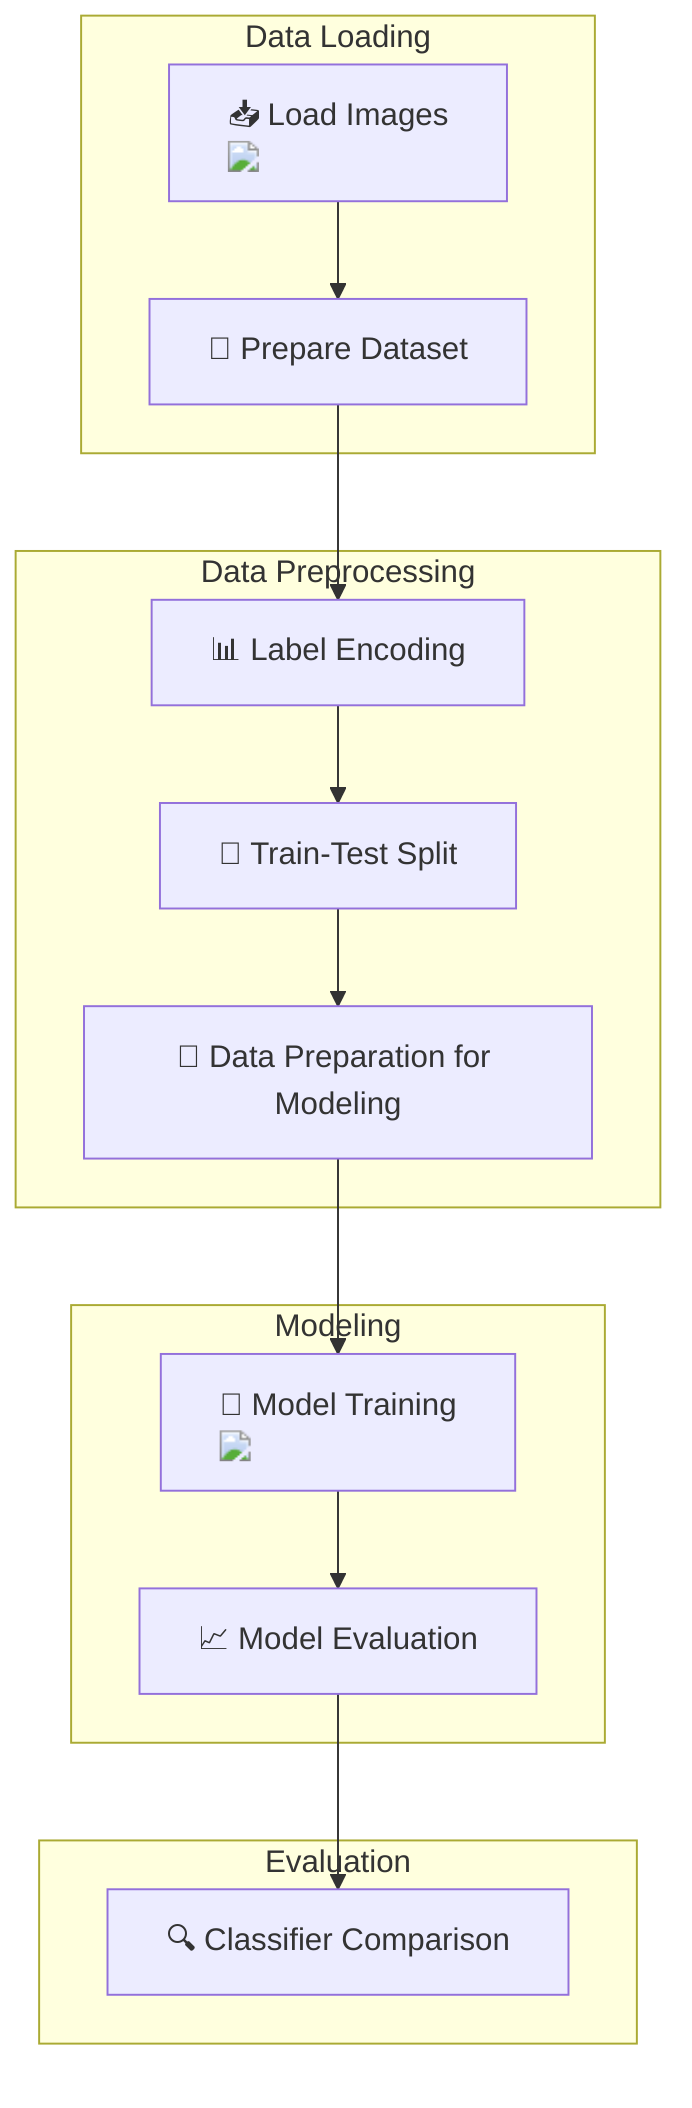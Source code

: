flowchart TD
    A["📥 Load Images <img src='icons/file.svg'/>"] --> B["📂 Prepare Dataset"]
    B --> C["📊 Label Encoding"]
    C --> D["🔄 Train-Test Split"]
    D --> E["🔁 Data Preparation for Modeling"]
    E --> F["🧠 Model Training <img src='icons/brain.svg'/>"]
    F --> G["📈 Model Evaluation"]
    G --> H["🔍 Classifier Comparison"]
    
    subgraph Data Loading
        A
        B
    end
    
    subgraph Data Preprocessing
        C
        D
        E
    end
    
    subgraph Modeling
        F
        G
    end
    
    subgraph Evaluation
        H
    end
